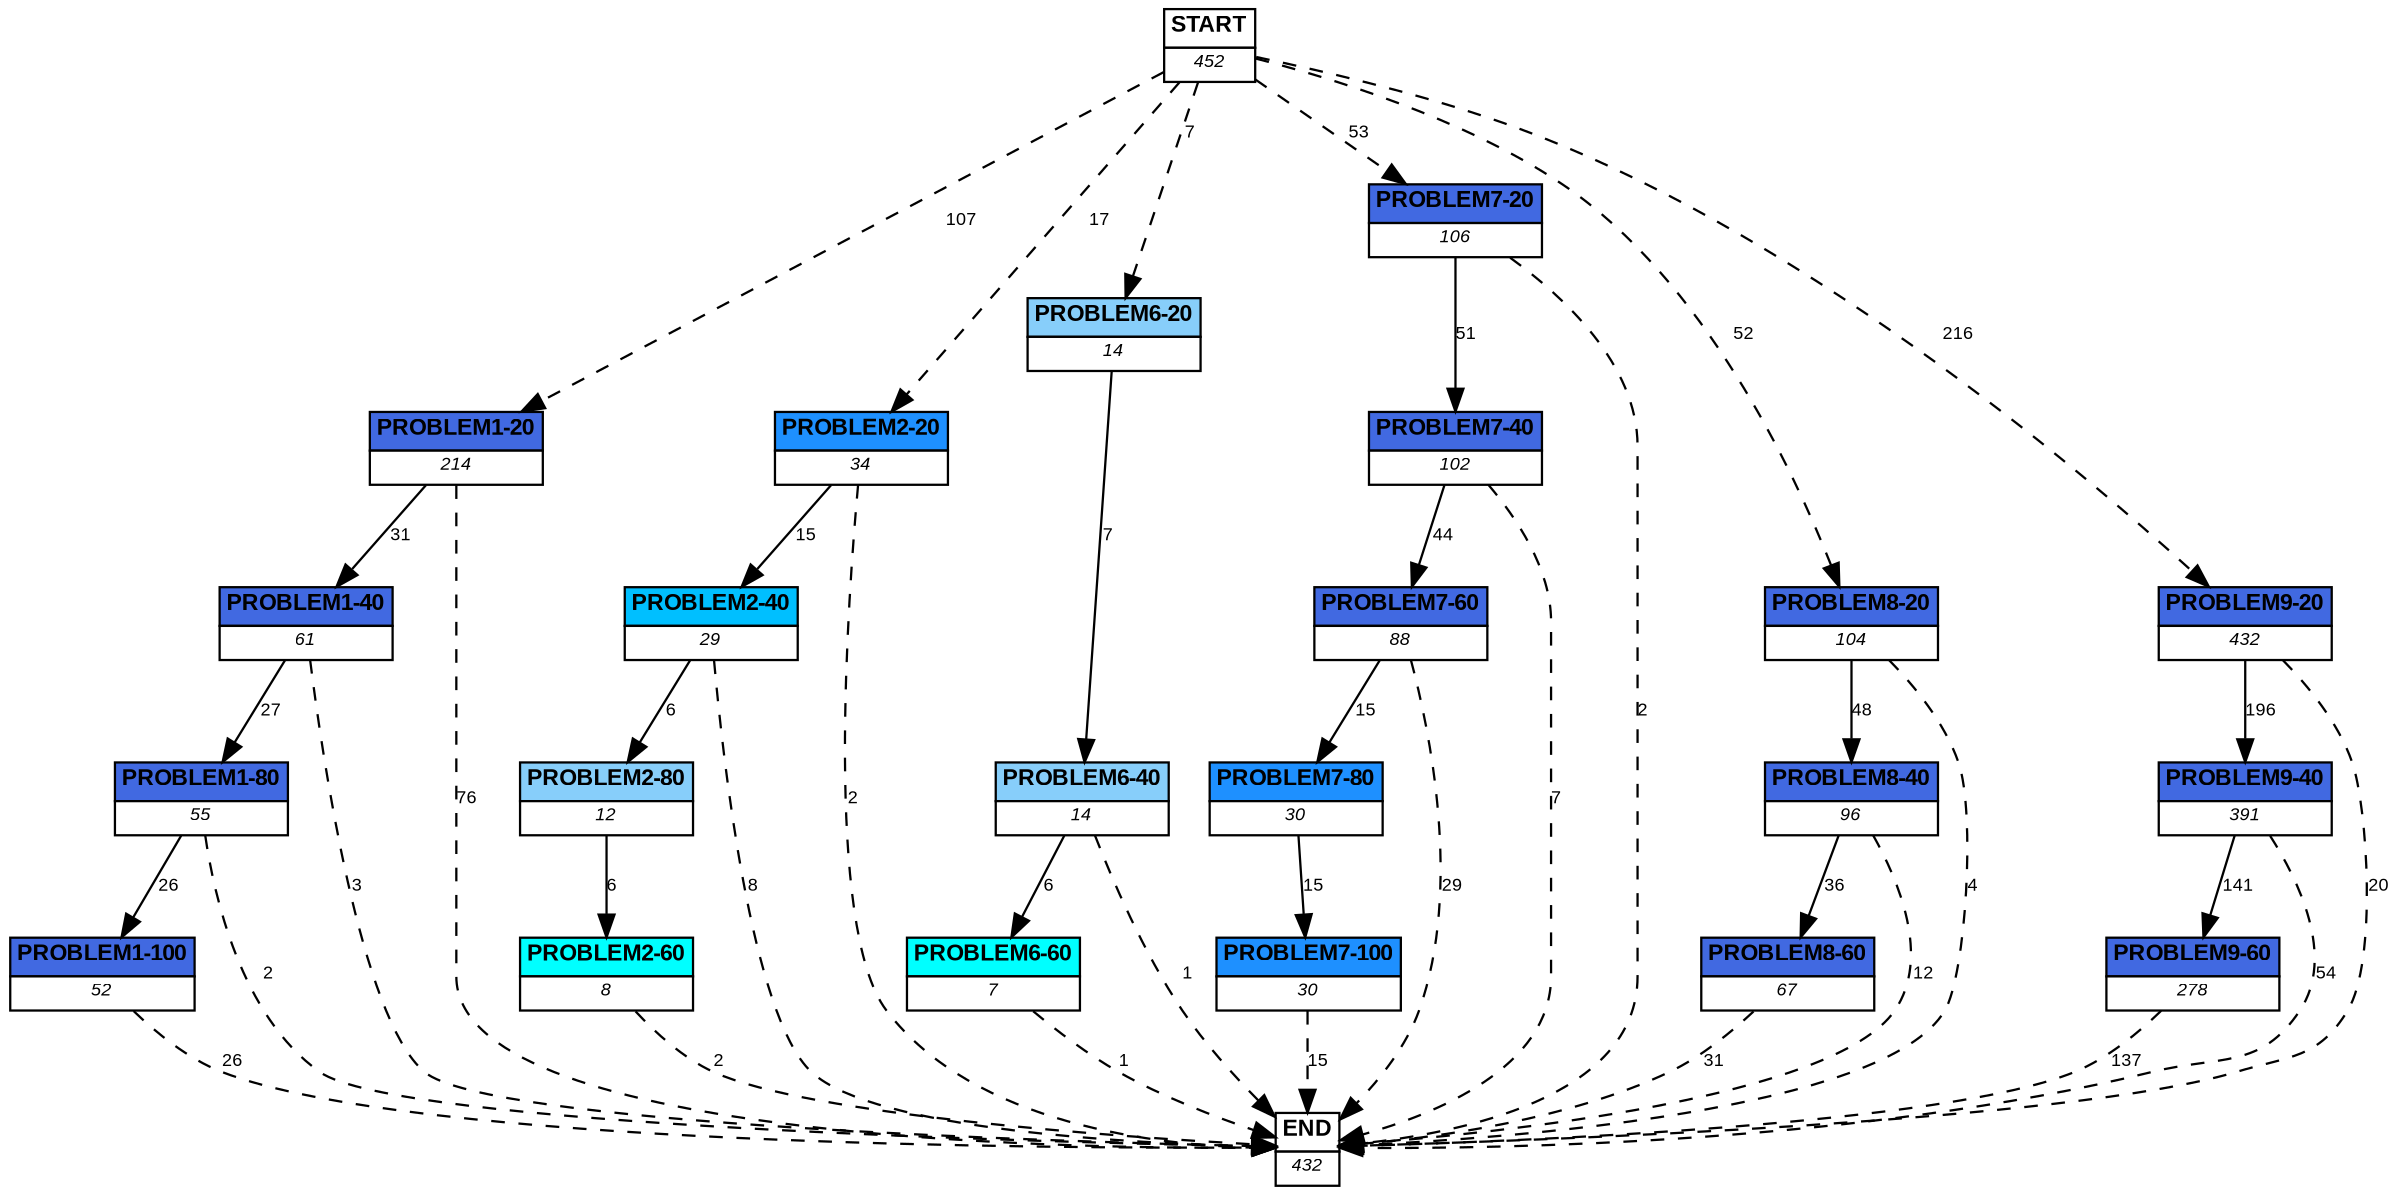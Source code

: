 digraph graphname {
	dpi = 150
	size="16,11!";
	margin = 0;
"PROBLEM1-20" [shape=plain, label=<<table border="0" cellborder="1" cellspacing="0"><tr><td bgcolor="royalblue"><FONT face="Arial" POINT-SIZE="10"><b>PROBLEM1-20</b></FONT></td></tr><tr><td bgcolor="white"><FONT face="Arial" POINT-SIZE="8"><i>214</i></FONT></td></tr></table>>]
"PROBLEM1-40" [shape=plain, label=<<table border="0" cellborder="1" cellspacing="0"><tr><td bgcolor="royalblue"><FONT face="Arial" POINT-SIZE="10"><b>PROBLEM1-40</b></FONT></td></tr><tr><td bgcolor="white"><FONT face="Arial" POINT-SIZE="8"><i>61</i></FONT></td></tr></table>>]
"PROBLEM1-80" [shape=plain, label=<<table border="0" cellborder="1" cellspacing="0"><tr><td bgcolor="royalblue"><FONT face="Arial" POINT-SIZE="10"><b>PROBLEM1-80</b></FONT></td></tr><tr><td bgcolor="white"><FONT face="Arial" POINT-SIZE="8"><i>55</i></FONT></td></tr></table>>]
"PROBLEM1-100" [shape=plain, label=<<table border="0" cellborder="1" cellspacing="0"><tr><td bgcolor="royalblue"><FONT face="Arial" POINT-SIZE="10"><b>PROBLEM1-100</b></FONT></td></tr><tr><td bgcolor="white"><FONT face="Arial" POINT-SIZE="8"><i>52</i></FONT></td></tr></table>>]
"PROBLEM2-20" [shape=plain, label=<<table border="0" cellborder="1" cellspacing="0"><tr><td bgcolor="dodgerblue"><FONT face="Arial" POINT-SIZE="10"><b>PROBLEM2-20</b></FONT></td></tr><tr><td bgcolor="white"><FONT face="Arial" POINT-SIZE="8"><i>34</i></FONT></td></tr></table>>]
"PROBLEM2-40" [shape=plain, label=<<table border="0" cellborder="1" cellspacing="0"><tr><td bgcolor="deepskyblue"><FONT face="Arial" POINT-SIZE="10"><b>PROBLEM2-40</b></FONT></td></tr><tr><td bgcolor="white"><FONT face="Arial" POINT-SIZE="8"><i>29</i></FONT></td></tr></table>>]
"PROBLEM2-80" [shape=plain, label=<<table border="0" cellborder="1" cellspacing="0"><tr><td bgcolor="lightskyblue"><FONT face="Arial" POINT-SIZE="10"><b>PROBLEM2-80</b></FONT></td></tr><tr><td bgcolor="white"><FONT face="Arial" POINT-SIZE="8"><i>12</i></FONT></td></tr></table>>]
"PROBLEM2-60" [shape=plain, label=<<table border="0" cellborder="1" cellspacing="0"><tr><td bgcolor="aqua"><FONT face="Arial" POINT-SIZE="10"><b>PROBLEM2-60</b></FONT></td></tr><tr><td bgcolor="white"><FONT face="Arial" POINT-SIZE="8"><i>8</i></FONT></td></tr></table>>]
"PROBLEM6-20" [shape=plain, label=<<table border="0" cellborder="1" cellspacing="0"><tr><td bgcolor="lightskyblue"><FONT face="Arial" POINT-SIZE="10"><b>PROBLEM6-20</b></FONT></td></tr><tr><td bgcolor="white"><FONT face="Arial" POINT-SIZE="8"><i>14</i></FONT></td></tr></table>>]
"PROBLEM6-40" [shape=plain, label=<<table border="0" cellborder="1" cellspacing="0"><tr><td bgcolor="lightskyblue"><FONT face="Arial" POINT-SIZE="10"><b>PROBLEM6-40</b></FONT></td></tr><tr><td bgcolor="white"><FONT face="Arial" POINT-SIZE="8"><i>14</i></FONT></td></tr></table>>]
"PROBLEM6-60" [shape=plain, label=<<table border="0" cellborder="1" cellspacing="0"><tr><td bgcolor="aqua"><FONT face="Arial" POINT-SIZE="10"><b>PROBLEM6-60</b></FONT></td></tr><tr><td bgcolor="white"><FONT face="Arial" POINT-SIZE="8"><i>7</i></FONT></td></tr></table>>]
"PROBLEM7-20" [shape=plain, label=<<table border="0" cellborder="1" cellspacing="0"><tr><td bgcolor="royalblue"><FONT face="Arial" POINT-SIZE="10"><b>PROBLEM7-20</b></FONT></td></tr><tr><td bgcolor="white"><FONT face="Arial" POINT-SIZE="8"><i>106</i></FONT></td></tr></table>>]
"PROBLEM7-40" [shape=plain, label=<<table border="0" cellborder="1" cellspacing="0"><tr><td bgcolor="royalblue"><FONT face="Arial" POINT-SIZE="10"><b>PROBLEM7-40</b></FONT></td></tr><tr><td bgcolor="white"><FONT face="Arial" POINT-SIZE="8"><i>102</i></FONT></td></tr></table>>]
"PROBLEM7-60" [shape=plain, label=<<table border="0" cellborder="1" cellspacing="0"><tr><td bgcolor="royalblue"><FONT face="Arial" POINT-SIZE="10"><b>PROBLEM7-60</b></FONT></td></tr><tr><td bgcolor="white"><FONT face="Arial" POINT-SIZE="8"><i>88</i></FONT></td></tr></table>>]
"PROBLEM8-20" [shape=plain, label=<<table border="0" cellborder="1" cellspacing="0"><tr><td bgcolor="royalblue"><FONT face="Arial" POINT-SIZE="10"><b>PROBLEM8-20</b></FONT></td></tr><tr><td bgcolor="white"><FONT face="Arial" POINT-SIZE="8"><i>104</i></FONT></td></tr></table>>]
"PROBLEM8-40" [shape=plain, label=<<table border="0" cellborder="1" cellspacing="0"><tr><td bgcolor="royalblue"><FONT face="Arial" POINT-SIZE="10"><b>PROBLEM8-40</b></FONT></td></tr><tr><td bgcolor="white"><FONT face="Arial" POINT-SIZE="8"><i>96</i></FONT></td></tr></table>>]
"PROBLEM8-60" [shape=plain, label=<<table border="0" cellborder="1" cellspacing="0"><tr><td bgcolor="royalblue"><FONT face="Arial" POINT-SIZE="10"><b>PROBLEM8-60</b></FONT></td></tr><tr><td bgcolor="white"><FONT face="Arial" POINT-SIZE="8"><i>67</i></FONT></td></tr></table>>]
"PROBLEM9-20" [shape=plain, label=<<table border="0" cellborder="1" cellspacing="0"><tr><td bgcolor="royalblue"><FONT face="Arial" POINT-SIZE="10"><b>PROBLEM9-20</b></FONT></td></tr><tr><td bgcolor="white"><FONT face="Arial" POINT-SIZE="8"><i>432</i></FONT></td></tr></table>>]
"PROBLEM9-40" [shape=plain, label=<<table border="0" cellborder="1" cellspacing="0"><tr><td bgcolor="royalblue"><FONT face="Arial" POINT-SIZE="10"><b>PROBLEM9-40</b></FONT></td></tr><tr><td bgcolor="white"><FONT face="Arial" POINT-SIZE="8"><i>391</i></FONT></td></tr></table>>]
"PROBLEM9-60" [shape=plain, label=<<table border="0" cellborder="1" cellspacing="0"><tr><td bgcolor="royalblue"><FONT face="Arial" POINT-SIZE="10"><b>PROBLEM9-60</b></FONT></td></tr><tr><td bgcolor="white"><FONT face="Arial" POINT-SIZE="8"><i>278</i></FONT></td></tr></table>>]
"PROBLEM7-80" [shape=plain, label=<<table border="0" cellborder="1" cellspacing="0"><tr><td bgcolor="dodgerblue"><FONT face="Arial" POINT-SIZE="10"><b>PROBLEM7-80</b></FONT></td></tr><tr><td bgcolor="white"><FONT face="Arial" POINT-SIZE="8"><i>30</i></FONT></td></tr></table>>]
"PROBLEM7-100" [shape=plain, label=<<table border="0" cellborder="1" cellspacing="0"><tr><td bgcolor="dodgerblue"><FONT face="Arial" POINT-SIZE="10"><b>PROBLEM7-100</b></FONT></td></tr><tr><td bgcolor="white"><FONT face="Arial" POINT-SIZE="8"><i>30</i></FONT></td></tr></table>>]
"START" [shape=plain, label=<<table border="0" cellborder="1" cellspacing="0"><tr><td bgcolor="white"><FONT face="Arial" POINT-SIZE="10"><b>START</b></FONT></td></tr><tr><td bgcolor="white"><FONT face="Arial" POINT-SIZE="8"><i>452</i></FONT></td></tr></table>>]
"END" [shape=plain, label=<<table border="0" cellborder="1" cellspacing="0"><tr><td bgcolor="white"><FONT face="Arial" POINT-SIZE="10"><b>END</b></FONT></td></tr><tr><td bgcolor="white"><FONT face="Arial" POINT-SIZE="8"><i>432</i></FONT></td></tr></table>>]
"PROBLEM1-20" -> "PROBLEM1-40" [ label ="31" labelfloat=false fontname="Arial" fontsize=8]
"PROBLEM1-20" -> "END" [ style = dashed label ="76" labelfloat=false fontname="Arial" fontsize=8]
"PROBLEM1-40" -> "PROBLEM1-80" [ label ="27" labelfloat=false fontname="Arial" fontsize=8]
"PROBLEM1-40" -> "END" [ style = dashed label ="3" labelfloat=false fontname="Arial" fontsize=8]
"PROBLEM1-80" -> "PROBLEM1-100" [ label ="26" labelfloat=false fontname="Arial" fontsize=8]
"PROBLEM1-80" -> "END" [ style = dashed label ="2" labelfloat=false fontname="Arial" fontsize=8]
"PROBLEM1-100" -> "END" [ style = dashed label ="26" labelfloat=false fontname="Arial" fontsize=8]
"PROBLEM2-20" -> "PROBLEM2-40" [ label ="15" labelfloat=false fontname="Arial" fontsize=8]
"PROBLEM2-20" -> "END" [ style = dashed label ="2" labelfloat=false fontname="Arial" fontsize=8]
"PROBLEM2-40" -> "PROBLEM2-80" [ label ="6" labelfloat=false fontname="Arial" fontsize=8]
"PROBLEM2-40" -> "END" [ style = dashed label ="8" labelfloat=false fontname="Arial" fontsize=8]
"PROBLEM2-80" -> "PROBLEM2-60" [ label ="6" labelfloat=false fontname="Arial" fontsize=8]
"PROBLEM2-60" -> "END" [ style = dashed label ="2" labelfloat=false fontname="Arial" fontsize=8]
"PROBLEM6-20" -> "PROBLEM6-40" [ label ="7" labelfloat=false fontname="Arial" fontsize=8]
"PROBLEM6-40" -> "PROBLEM6-60" [ label ="6" labelfloat=false fontname="Arial" fontsize=8]
"PROBLEM6-40" -> "END" [ style = dashed label ="1" labelfloat=false fontname="Arial" fontsize=8]
"PROBLEM6-60" -> "END" [ style = dashed label ="1" labelfloat=false fontname="Arial" fontsize=8]
"PROBLEM7-20" -> "PROBLEM7-40" [ label ="51" labelfloat=false fontname="Arial" fontsize=8]
"PROBLEM7-20" -> "END" [ style = dashed label ="2" labelfloat=false fontname="Arial" fontsize=8]
"PROBLEM7-40" -> "PROBLEM7-60" [ label ="44" labelfloat=false fontname="Arial" fontsize=8]
"PROBLEM7-40" -> "END" [ style = dashed label ="7" labelfloat=false fontname="Arial" fontsize=8]
"PROBLEM7-60" -> "PROBLEM7-80" [ label ="15" labelfloat=false fontname="Arial" fontsize=8]
"PROBLEM7-60" -> "END" [ style = dashed label ="29" labelfloat=false fontname="Arial" fontsize=8]
"PROBLEM8-20" -> "PROBLEM8-40" [ label ="48" labelfloat=false fontname="Arial" fontsize=8]
"PROBLEM8-20" -> "END" [ style = dashed label ="4" labelfloat=false fontname="Arial" fontsize=8]
"PROBLEM8-40" -> "PROBLEM8-60" [ label ="36" labelfloat=false fontname="Arial" fontsize=8]
"PROBLEM8-40" -> "END" [ style = dashed label ="12" labelfloat=false fontname="Arial" fontsize=8]
"PROBLEM8-60" -> "END" [ style = dashed label ="31" labelfloat=false fontname="Arial" fontsize=8]
"PROBLEM9-20" -> "PROBLEM9-40" [ label ="196" labelfloat=false fontname="Arial" fontsize=8]
"PROBLEM9-20" -> "END" [ style = dashed label ="20" labelfloat=false fontname="Arial" fontsize=8]
"PROBLEM9-40" -> "PROBLEM9-60" [ label ="141" labelfloat=false fontname="Arial" fontsize=8]
"PROBLEM9-40" -> "END" [ style = dashed label ="54" labelfloat=false fontname="Arial" fontsize=8]
"PROBLEM9-60" -> "END" [ style = dashed label ="137" labelfloat=false fontname="Arial" fontsize=8]
"PROBLEM7-80" -> "PROBLEM7-100" [ label ="15" labelfloat=false fontname="Arial" fontsize=8]
"PROBLEM7-100" -> "END" [ style = dashed label ="15" labelfloat=false fontname="Arial" fontsize=8]
"START" -> "PROBLEM1-20" [ style = dashed label ="107" labelfloat=false fontname="Arial" fontsize=8]
"START" -> "PROBLEM2-20" [ style = dashed label ="17" labelfloat=false fontname="Arial" fontsize=8]
"START" -> "PROBLEM6-20" [ style = dashed label ="7" labelfloat=false fontname="Arial" fontsize=8]
"START" -> "PROBLEM7-20" [ style = dashed label ="53" labelfloat=false fontname="Arial" fontsize=8]
"START" -> "PROBLEM8-20" [ style = dashed label ="52" labelfloat=false fontname="Arial" fontsize=8]
"START" -> "PROBLEM9-20" [ style = dashed label ="216" labelfloat=false fontname="Arial" fontsize=8]
}